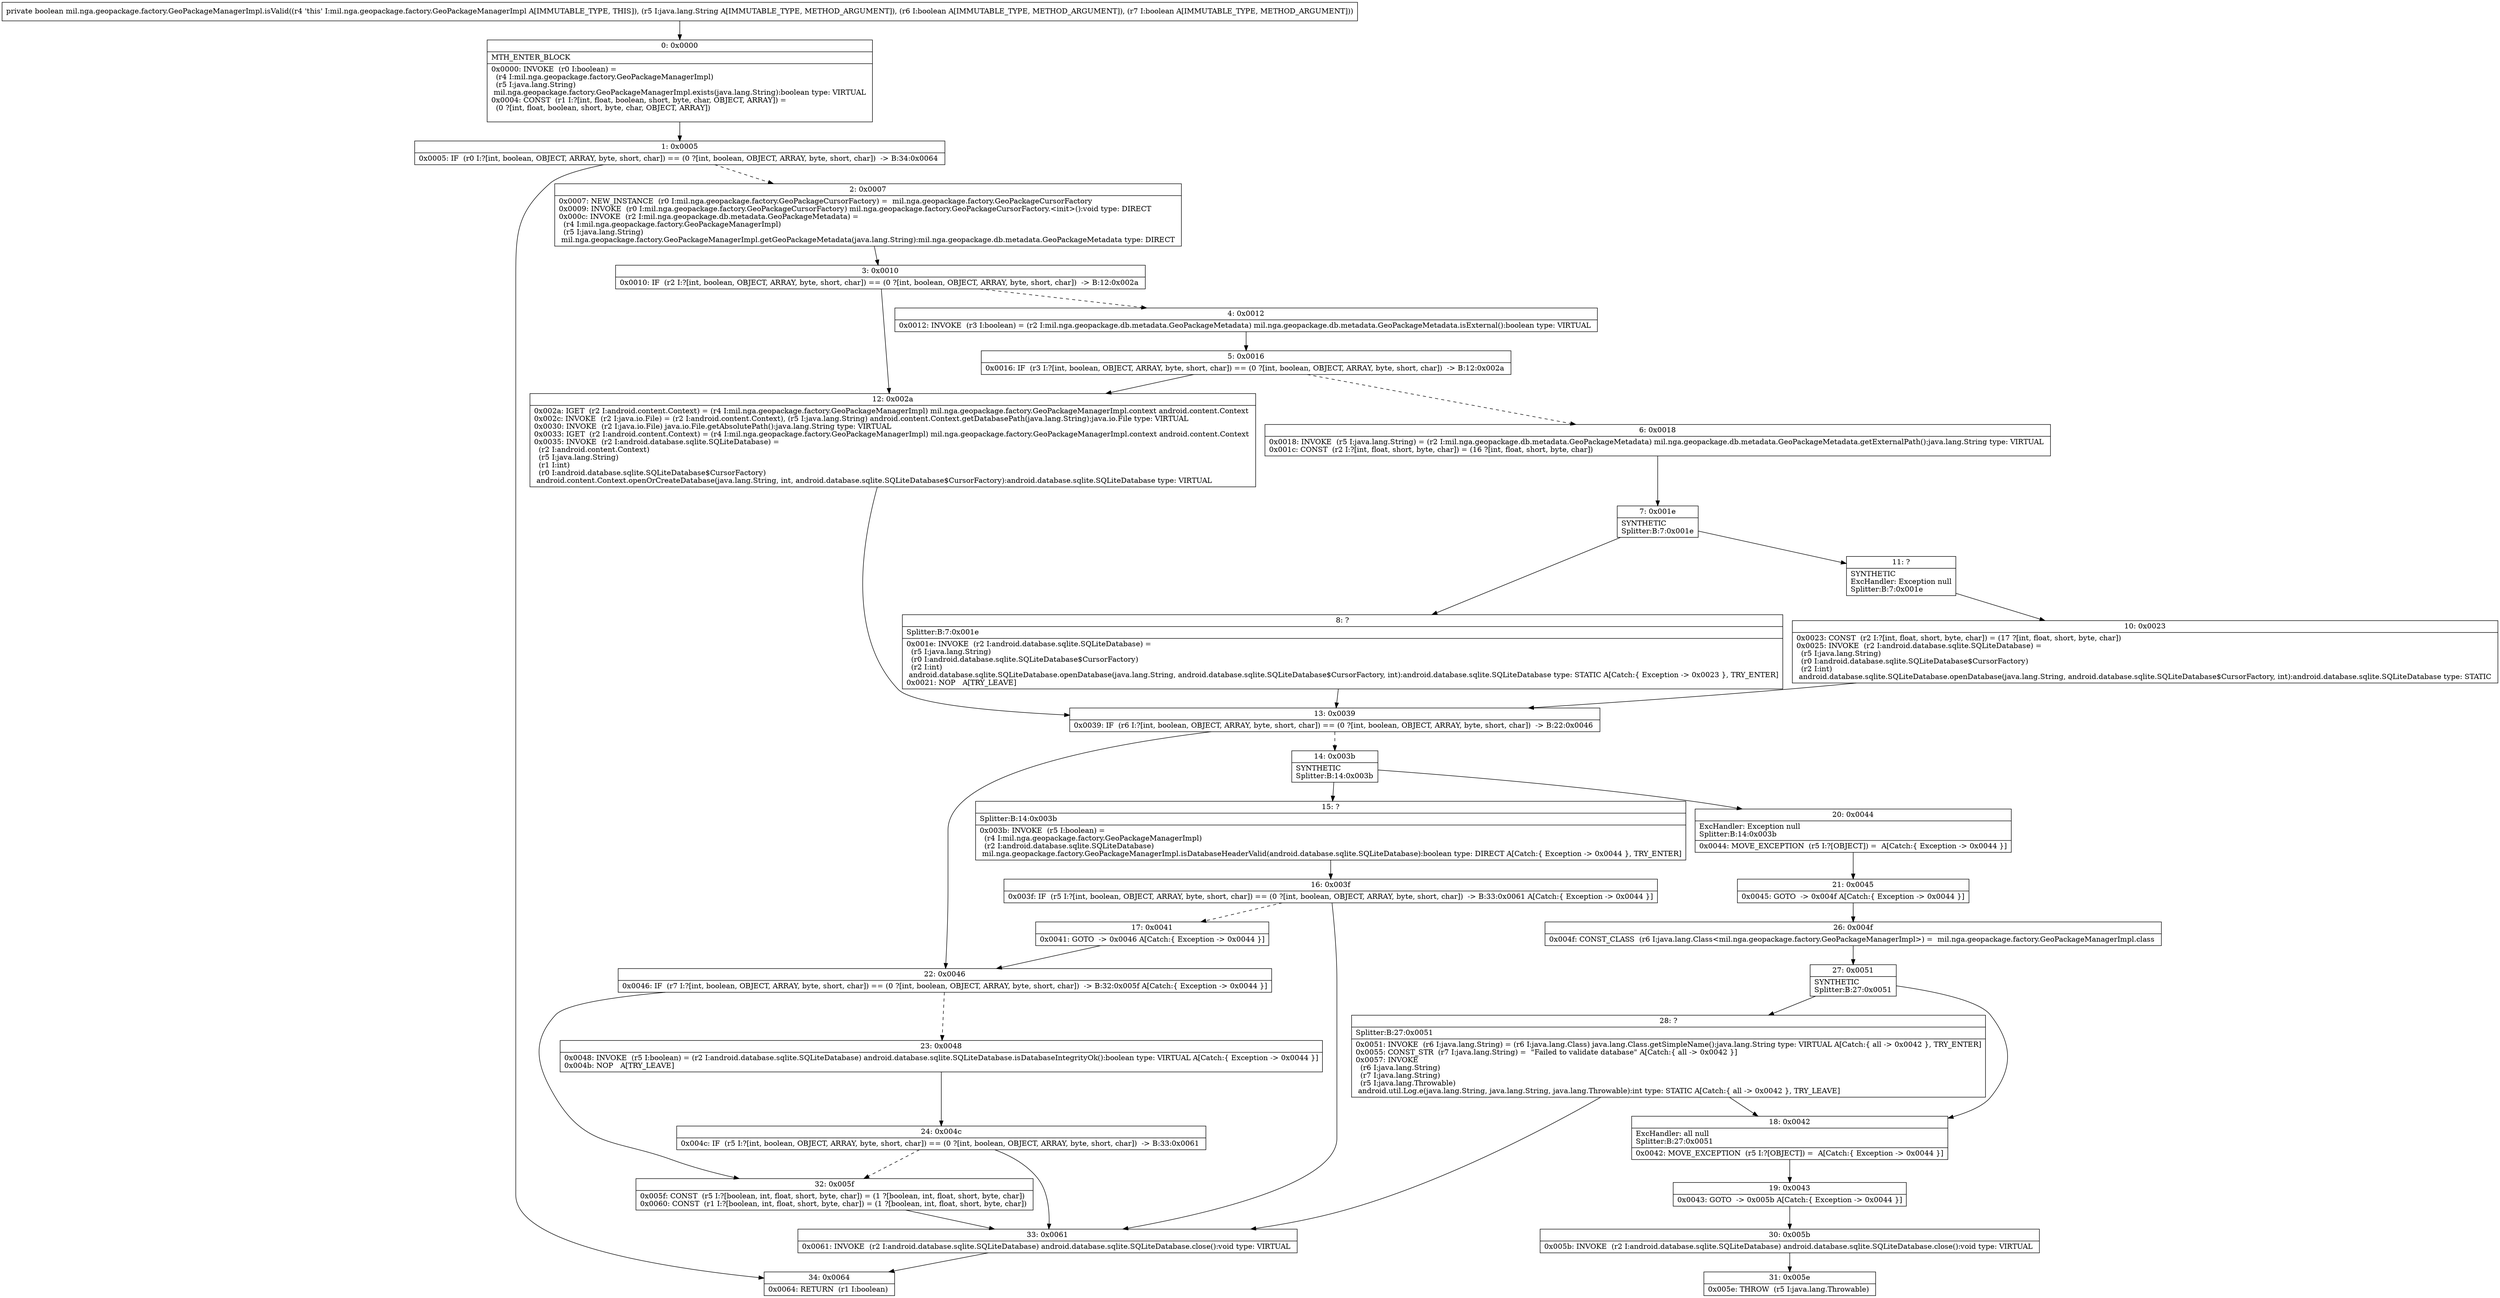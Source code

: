 digraph "CFG formil.nga.geopackage.factory.GeoPackageManagerImpl.isValid(Ljava\/lang\/String;ZZ)Z" {
Node_0 [shape=record,label="{0\:\ 0x0000|MTH_ENTER_BLOCK\l|0x0000: INVOKE  (r0 I:boolean) = \l  (r4 I:mil.nga.geopackage.factory.GeoPackageManagerImpl)\l  (r5 I:java.lang.String)\l mil.nga.geopackage.factory.GeoPackageManagerImpl.exists(java.lang.String):boolean type: VIRTUAL \l0x0004: CONST  (r1 I:?[int, float, boolean, short, byte, char, OBJECT, ARRAY]) = \l  (0 ?[int, float, boolean, short, byte, char, OBJECT, ARRAY])\l \l}"];
Node_1 [shape=record,label="{1\:\ 0x0005|0x0005: IF  (r0 I:?[int, boolean, OBJECT, ARRAY, byte, short, char]) == (0 ?[int, boolean, OBJECT, ARRAY, byte, short, char])  \-\> B:34:0x0064 \l}"];
Node_2 [shape=record,label="{2\:\ 0x0007|0x0007: NEW_INSTANCE  (r0 I:mil.nga.geopackage.factory.GeoPackageCursorFactory) =  mil.nga.geopackage.factory.GeoPackageCursorFactory \l0x0009: INVOKE  (r0 I:mil.nga.geopackage.factory.GeoPackageCursorFactory) mil.nga.geopackage.factory.GeoPackageCursorFactory.\<init\>():void type: DIRECT \l0x000c: INVOKE  (r2 I:mil.nga.geopackage.db.metadata.GeoPackageMetadata) = \l  (r4 I:mil.nga.geopackage.factory.GeoPackageManagerImpl)\l  (r5 I:java.lang.String)\l mil.nga.geopackage.factory.GeoPackageManagerImpl.getGeoPackageMetadata(java.lang.String):mil.nga.geopackage.db.metadata.GeoPackageMetadata type: DIRECT \l}"];
Node_3 [shape=record,label="{3\:\ 0x0010|0x0010: IF  (r2 I:?[int, boolean, OBJECT, ARRAY, byte, short, char]) == (0 ?[int, boolean, OBJECT, ARRAY, byte, short, char])  \-\> B:12:0x002a \l}"];
Node_4 [shape=record,label="{4\:\ 0x0012|0x0012: INVOKE  (r3 I:boolean) = (r2 I:mil.nga.geopackage.db.metadata.GeoPackageMetadata) mil.nga.geopackage.db.metadata.GeoPackageMetadata.isExternal():boolean type: VIRTUAL \l}"];
Node_5 [shape=record,label="{5\:\ 0x0016|0x0016: IF  (r3 I:?[int, boolean, OBJECT, ARRAY, byte, short, char]) == (0 ?[int, boolean, OBJECT, ARRAY, byte, short, char])  \-\> B:12:0x002a \l}"];
Node_6 [shape=record,label="{6\:\ 0x0018|0x0018: INVOKE  (r5 I:java.lang.String) = (r2 I:mil.nga.geopackage.db.metadata.GeoPackageMetadata) mil.nga.geopackage.db.metadata.GeoPackageMetadata.getExternalPath():java.lang.String type: VIRTUAL \l0x001c: CONST  (r2 I:?[int, float, short, byte, char]) = (16 ?[int, float, short, byte, char]) \l}"];
Node_7 [shape=record,label="{7\:\ 0x001e|SYNTHETIC\lSplitter:B:7:0x001e\l}"];
Node_8 [shape=record,label="{8\:\ ?|Splitter:B:7:0x001e\l|0x001e: INVOKE  (r2 I:android.database.sqlite.SQLiteDatabase) = \l  (r5 I:java.lang.String)\l  (r0 I:android.database.sqlite.SQLiteDatabase$CursorFactory)\l  (r2 I:int)\l android.database.sqlite.SQLiteDatabase.openDatabase(java.lang.String, android.database.sqlite.SQLiteDatabase$CursorFactory, int):android.database.sqlite.SQLiteDatabase type: STATIC A[Catch:\{ Exception \-\> 0x0023 \}, TRY_ENTER]\l0x0021: NOP   A[TRY_LEAVE]\l}"];
Node_10 [shape=record,label="{10\:\ 0x0023|0x0023: CONST  (r2 I:?[int, float, short, byte, char]) = (17 ?[int, float, short, byte, char]) \l0x0025: INVOKE  (r2 I:android.database.sqlite.SQLiteDatabase) = \l  (r5 I:java.lang.String)\l  (r0 I:android.database.sqlite.SQLiteDatabase$CursorFactory)\l  (r2 I:int)\l android.database.sqlite.SQLiteDatabase.openDatabase(java.lang.String, android.database.sqlite.SQLiteDatabase$CursorFactory, int):android.database.sqlite.SQLiteDatabase type: STATIC \l}"];
Node_11 [shape=record,label="{11\:\ ?|SYNTHETIC\lExcHandler: Exception null\lSplitter:B:7:0x001e\l}"];
Node_12 [shape=record,label="{12\:\ 0x002a|0x002a: IGET  (r2 I:android.content.Context) = (r4 I:mil.nga.geopackage.factory.GeoPackageManagerImpl) mil.nga.geopackage.factory.GeoPackageManagerImpl.context android.content.Context \l0x002c: INVOKE  (r2 I:java.io.File) = (r2 I:android.content.Context), (r5 I:java.lang.String) android.content.Context.getDatabasePath(java.lang.String):java.io.File type: VIRTUAL \l0x0030: INVOKE  (r2 I:java.io.File) java.io.File.getAbsolutePath():java.lang.String type: VIRTUAL \l0x0033: IGET  (r2 I:android.content.Context) = (r4 I:mil.nga.geopackage.factory.GeoPackageManagerImpl) mil.nga.geopackage.factory.GeoPackageManagerImpl.context android.content.Context \l0x0035: INVOKE  (r2 I:android.database.sqlite.SQLiteDatabase) = \l  (r2 I:android.content.Context)\l  (r5 I:java.lang.String)\l  (r1 I:int)\l  (r0 I:android.database.sqlite.SQLiteDatabase$CursorFactory)\l android.content.Context.openOrCreateDatabase(java.lang.String, int, android.database.sqlite.SQLiteDatabase$CursorFactory):android.database.sqlite.SQLiteDatabase type: VIRTUAL \l}"];
Node_13 [shape=record,label="{13\:\ 0x0039|0x0039: IF  (r6 I:?[int, boolean, OBJECT, ARRAY, byte, short, char]) == (0 ?[int, boolean, OBJECT, ARRAY, byte, short, char])  \-\> B:22:0x0046 \l}"];
Node_14 [shape=record,label="{14\:\ 0x003b|SYNTHETIC\lSplitter:B:14:0x003b\l}"];
Node_15 [shape=record,label="{15\:\ ?|Splitter:B:14:0x003b\l|0x003b: INVOKE  (r5 I:boolean) = \l  (r4 I:mil.nga.geopackage.factory.GeoPackageManagerImpl)\l  (r2 I:android.database.sqlite.SQLiteDatabase)\l mil.nga.geopackage.factory.GeoPackageManagerImpl.isDatabaseHeaderValid(android.database.sqlite.SQLiteDatabase):boolean type: DIRECT A[Catch:\{ Exception \-\> 0x0044 \}, TRY_ENTER]\l}"];
Node_16 [shape=record,label="{16\:\ 0x003f|0x003f: IF  (r5 I:?[int, boolean, OBJECT, ARRAY, byte, short, char]) == (0 ?[int, boolean, OBJECT, ARRAY, byte, short, char])  \-\> B:33:0x0061 A[Catch:\{ Exception \-\> 0x0044 \}]\l}"];
Node_17 [shape=record,label="{17\:\ 0x0041|0x0041: GOTO  \-\> 0x0046 A[Catch:\{ Exception \-\> 0x0044 \}]\l}"];
Node_18 [shape=record,label="{18\:\ 0x0042|ExcHandler: all null\lSplitter:B:27:0x0051\l|0x0042: MOVE_EXCEPTION  (r5 I:?[OBJECT]) =  A[Catch:\{ Exception \-\> 0x0044 \}]\l}"];
Node_19 [shape=record,label="{19\:\ 0x0043|0x0043: GOTO  \-\> 0x005b A[Catch:\{ Exception \-\> 0x0044 \}]\l}"];
Node_20 [shape=record,label="{20\:\ 0x0044|ExcHandler: Exception null\lSplitter:B:14:0x003b\l|0x0044: MOVE_EXCEPTION  (r5 I:?[OBJECT]) =  A[Catch:\{ Exception \-\> 0x0044 \}]\l}"];
Node_21 [shape=record,label="{21\:\ 0x0045|0x0045: GOTO  \-\> 0x004f A[Catch:\{ Exception \-\> 0x0044 \}]\l}"];
Node_22 [shape=record,label="{22\:\ 0x0046|0x0046: IF  (r7 I:?[int, boolean, OBJECT, ARRAY, byte, short, char]) == (0 ?[int, boolean, OBJECT, ARRAY, byte, short, char])  \-\> B:32:0x005f A[Catch:\{ Exception \-\> 0x0044 \}]\l}"];
Node_23 [shape=record,label="{23\:\ 0x0048|0x0048: INVOKE  (r5 I:boolean) = (r2 I:android.database.sqlite.SQLiteDatabase) android.database.sqlite.SQLiteDatabase.isDatabaseIntegrityOk():boolean type: VIRTUAL A[Catch:\{ Exception \-\> 0x0044 \}]\l0x004b: NOP   A[TRY_LEAVE]\l}"];
Node_24 [shape=record,label="{24\:\ 0x004c|0x004c: IF  (r5 I:?[int, boolean, OBJECT, ARRAY, byte, short, char]) == (0 ?[int, boolean, OBJECT, ARRAY, byte, short, char])  \-\> B:33:0x0061 \l}"];
Node_26 [shape=record,label="{26\:\ 0x004f|0x004f: CONST_CLASS  (r6 I:java.lang.Class\<mil.nga.geopackage.factory.GeoPackageManagerImpl\>) =  mil.nga.geopackage.factory.GeoPackageManagerImpl.class \l}"];
Node_27 [shape=record,label="{27\:\ 0x0051|SYNTHETIC\lSplitter:B:27:0x0051\l}"];
Node_28 [shape=record,label="{28\:\ ?|Splitter:B:27:0x0051\l|0x0051: INVOKE  (r6 I:java.lang.String) = (r6 I:java.lang.Class) java.lang.Class.getSimpleName():java.lang.String type: VIRTUAL A[Catch:\{ all \-\> 0x0042 \}, TRY_ENTER]\l0x0055: CONST_STR  (r7 I:java.lang.String) =  \"Failed to validate database\" A[Catch:\{ all \-\> 0x0042 \}]\l0x0057: INVOKE  \l  (r6 I:java.lang.String)\l  (r7 I:java.lang.String)\l  (r5 I:java.lang.Throwable)\l android.util.Log.e(java.lang.String, java.lang.String, java.lang.Throwable):int type: STATIC A[Catch:\{ all \-\> 0x0042 \}, TRY_LEAVE]\l}"];
Node_30 [shape=record,label="{30\:\ 0x005b|0x005b: INVOKE  (r2 I:android.database.sqlite.SQLiteDatabase) android.database.sqlite.SQLiteDatabase.close():void type: VIRTUAL \l}"];
Node_31 [shape=record,label="{31\:\ 0x005e|0x005e: THROW  (r5 I:java.lang.Throwable) \l}"];
Node_32 [shape=record,label="{32\:\ 0x005f|0x005f: CONST  (r5 I:?[boolean, int, float, short, byte, char]) = (1 ?[boolean, int, float, short, byte, char]) \l0x0060: CONST  (r1 I:?[boolean, int, float, short, byte, char]) = (1 ?[boolean, int, float, short, byte, char]) \l}"];
Node_33 [shape=record,label="{33\:\ 0x0061|0x0061: INVOKE  (r2 I:android.database.sqlite.SQLiteDatabase) android.database.sqlite.SQLiteDatabase.close():void type: VIRTUAL \l}"];
Node_34 [shape=record,label="{34\:\ 0x0064|0x0064: RETURN  (r1 I:boolean) \l}"];
MethodNode[shape=record,label="{private boolean mil.nga.geopackage.factory.GeoPackageManagerImpl.isValid((r4 'this' I:mil.nga.geopackage.factory.GeoPackageManagerImpl A[IMMUTABLE_TYPE, THIS]), (r5 I:java.lang.String A[IMMUTABLE_TYPE, METHOD_ARGUMENT]), (r6 I:boolean A[IMMUTABLE_TYPE, METHOD_ARGUMENT]), (r7 I:boolean A[IMMUTABLE_TYPE, METHOD_ARGUMENT])) }"];
MethodNode -> Node_0;
Node_0 -> Node_1;
Node_1 -> Node_2[style=dashed];
Node_1 -> Node_34;
Node_2 -> Node_3;
Node_3 -> Node_4[style=dashed];
Node_3 -> Node_12;
Node_4 -> Node_5;
Node_5 -> Node_6[style=dashed];
Node_5 -> Node_12;
Node_6 -> Node_7;
Node_7 -> Node_8;
Node_7 -> Node_11;
Node_8 -> Node_13;
Node_10 -> Node_13;
Node_11 -> Node_10;
Node_12 -> Node_13;
Node_13 -> Node_14[style=dashed];
Node_13 -> Node_22;
Node_14 -> Node_15;
Node_14 -> Node_20;
Node_15 -> Node_16;
Node_16 -> Node_17[style=dashed];
Node_16 -> Node_33;
Node_17 -> Node_22;
Node_18 -> Node_19;
Node_19 -> Node_30;
Node_20 -> Node_21;
Node_21 -> Node_26;
Node_22 -> Node_23[style=dashed];
Node_22 -> Node_32;
Node_23 -> Node_24;
Node_24 -> Node_33;
Node_24 -> Node_32[style=dashed];
Node_26 -> Node_27;
Node_27 -> Node_28;
Node_27 -> Node_18;
Node_28 -> Node_18;
Node_28 -> Node_33;
Node_30 -> Node_31;
Node_32 -> Node_33;
Node_33 -> Node_34;
}

